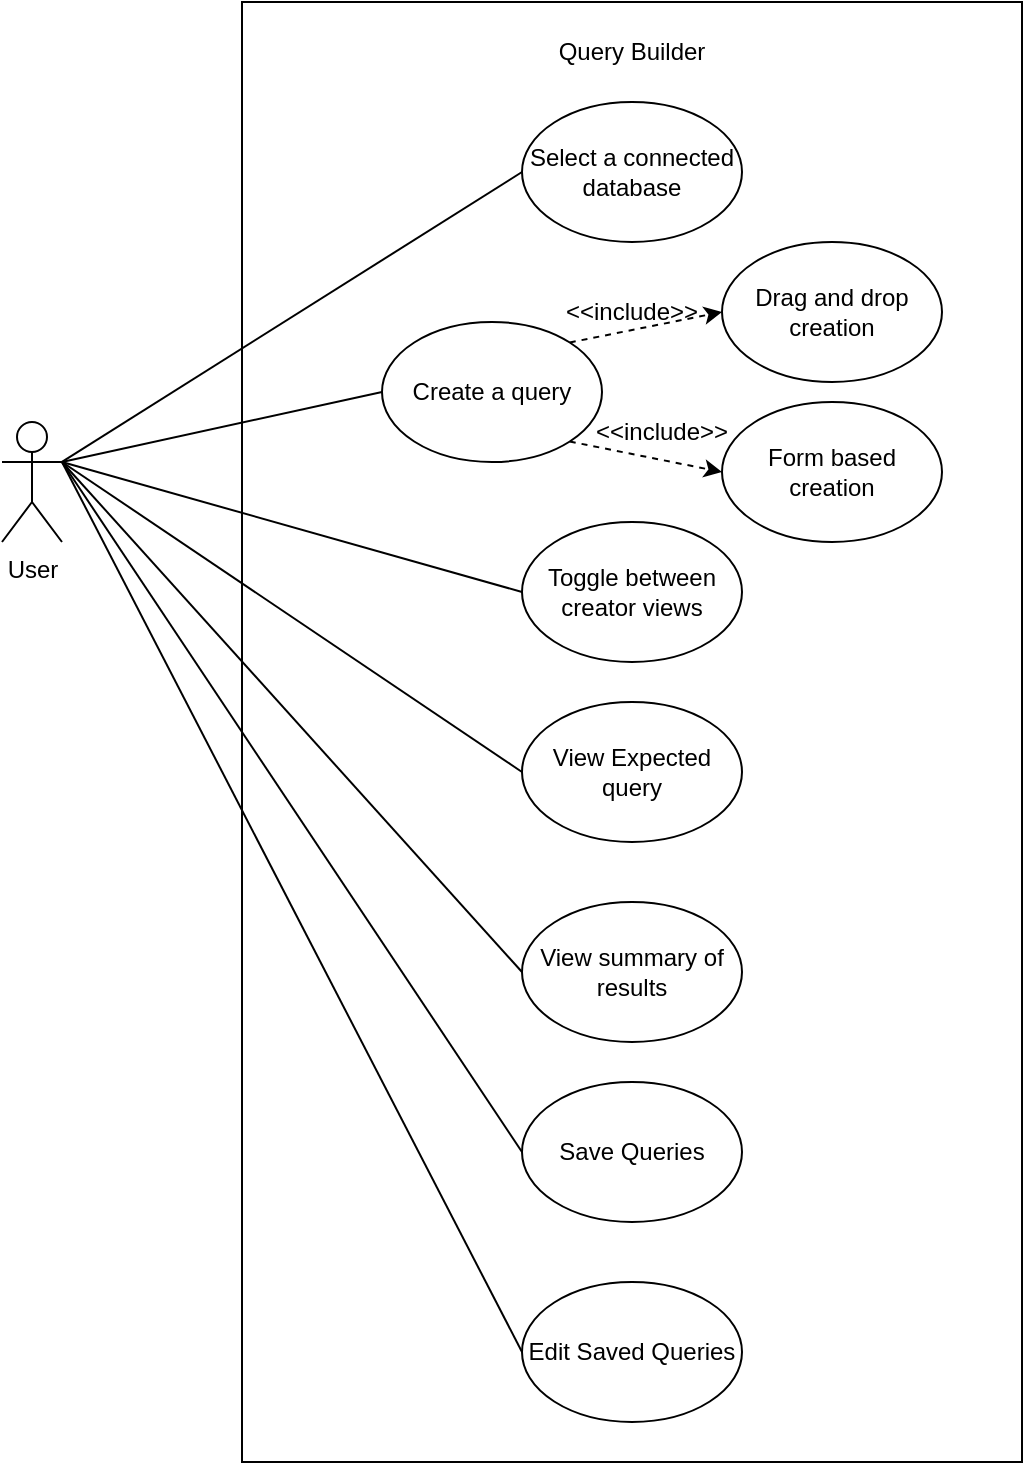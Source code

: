 <mxfile version="24.4.13" type="device">
  <diagram name="Page-1" id="By_XKrjmaqbHKeHy71JY">
    <mxGraphModel dx="1290" dy="557" grid="1" gridSize="10" guides="1" tooltips="1" connect="1" arrows="1" fold="1" page="1" pageScale="1" pageWidth="1100" pageHeight="850" math="0" shadow="0">
      <root>
        <mxCell id="0" />
        <mxCell id="1" parent="0" />
        <mxCell id="GURvenvLAb7qF1PrcJj2-1" value="" style="rounded=0;whiteSpace=wrap;html=1;" vertex="1" parent="1">
          <mxGeometry x="370" y="120" width="390" height="730" as="geometry" />
        </mxCell>
        <mxCell id="GURvenvLAb7qF1PrcJj2-2" value="User" style="shape=umlActor;verticalLabelPosition=bottom;verticalAlign=top;html=1;outlineConnect=0;" vertex="1" parent="1">
          <mxGeometry x="250" y="330" width="30" height="60" as="geometry" />
        </mxCell>
        <mxCell id="GURvenvLAb7qF1PrcJj2-3" value="Select a connected database" style="ellipse;whiteSpace=wrap;html=1;" vertex="1" parent="1">
          <mxGeometry x="510" y="170" width="110" height="70" as="geometry" />
        </mxCell>
        <mxCell id="GURvenvLAb7qF1PrcJj2-4" value="View Expected query" style="ellipse;whiteSpace=wrap;html=1;" vertex="1" parent="1">
          <mxGeometry x="510" y="470" width="110" height="70" as="geometry" />
        </mxCell>
        <mxCell id="GURvenvLAb7qF1PrcJj2-5" value="Create a query" style="ellipse;whiteSpace=wrap;html=1;" vertex="1" parent="1">
          <mxGeometry x="440" y="280" width="110" height="70" as="geometry" />
        </mxCell>
        <mxCell id="GURvenvLAb7qF1PrcJj2-6" value="" style="endArrow=none;html=1;rounded=0;entryX=0;entryY=0.5;entryDx=0;entryDy=0;exitX=1;exitY=0.333;exitDx=0;exitDy=0;exitPerimeter=0;" edge="1" parent="1" source="GURvenvLAb7qF1PrcJj2-2" target="GURvenvLAb7qF1PrcJj2-3">
          <mxGeometry width="50" height="50" relative="1" as="geometry">
            <mxPoint x="280" y="280" as="sourcePoint" />
            <mxPoint x="570" y="380" as="targetPoint" />
          </mxGeometry>
        </mxCell>
        <mxCell id="GURvenvLAb7qF1PrcJj2-7" value="" style="endArrow=none;html=1;rounded=0;entryX=0;entryY=0.5;entryDx=0;entryDy=0;exitX=1;exitY=0.333;exitDx=0;exitDy=0;exitPerimeter=0;" edge="1" parent="1" source="GURvenvLAb7qF1PrcJj2-2" target="GURvenvLAb7qF1PrcJj2-5">
          <mxGeometry width="50" height="50" relative="1" as="geometry">
            <mxPoint x="280" y="280" as="sourcePoint" />
            <mxPoint x="440" y="245" as="targetPoint" />
          </mxGeometry>
        </mxCell>
        <mxCell id="GURvenvLAb7qF1PrcJj2-8" value="" style="endArrow=none;html=1;rounded=0;exitX=1;exitY=0.333;exitDx=0;exitDy=0;exitPerimeter=0;entryX=0;entryY=0.5;entryDx=0;entryDy=0;" edge="1" parent="1" source="GURvenvLAb7qF1PrcJj2-2" target="GURvenvLAb7qF1PrcJj2-4">
          <mxGeometry width="50" height="50" relative="1" as="geometry">
            <mxPoint x="520" y="540" as="sourcePoint" />
            <mxPoint x="570" y="490" as="targetPoint" />
          </mxGeometry>
        </mxCell>
        <mxCell id="GURvenvLAb7qF1PrcJj2-9" value="Query Builder" style="text;html=1;align=center;verticalAlign=middle;whiteSpace=wrap;rounded=0;" vertex="1" parent="1">
          <mxGeometry x="480" y="130" width="170" height="30" as="geometry" />
        </mxCell>
        <mxCell id="GURvenvLAb7qF1PrcJj2-10" value="View summary of results" style="ellipse;whiteSpace=wrap;html=1;" vertex="1" parent="1">
          <mxGeometry x="510" y="570" width="110" height="70" as="geometry" />
        </mxCell>
        <mxCell id="GURvenvLAb7qF1PrcJj2-11" value="Toggle between creator views" style="ellipse;whiteSpace=wrap;html=1;" vertex="1" parent="1">
          <mxGeometry x="510" y="380" width="110" height="70" as="geometry" />
        </mxCell>
        <mxCell id="GURvenvLAb7qF1PrcJj2-12" value="" style="endArrow=none;html=1;rounded=0;exitX=1;exitY=0.333;exitDx=0;exitDy=0;exitPerimeter=0;entryX=0;entryY=0.5;entryDx=0;entryDy=0;" edge="1" parent="1" source="GURvenvLAb7qF1PrcJj2-2" target="GURvenvLAb7qF1PrcJj2-11">
          <mxGeometry width="50" height="50" relative="1" as="geometry">
            <mxPoint x="290" y="360" as="sourcePoint" />
            <mxPoint x="490" y="495" as="targetPoint" />
          </mxGeometry>
        </mxCell>
        <mxCell id="GURvenvLAb7qF1PrcJj2-13" value="" style="endArrow=none;html=1;rounded=0;exitX=1;exitY=0.333;exitDx=0;exitDy=0;exitPerimeter=0;entryX=0;entryY=0.5;entryDx=0;entryDy=0;" edge="1" parent="1" source="GURvenvLAb7qF1PrcJj2-2" target="GURvenvLAb7qF1PrcJj2-10">
          <mxGeometry width="50" height="50" relative="1" as="geometry">
            <mxPoint x="300" y="370" as="sourcePoint" />
            <mxPoint x="500" y="505" as="targetPoint" />
          </mxGeometry>
        </mxCell>
        <mxCell id="GURvenvLAb7qF1PrcJj2-16" value="Form based creation" style="ellipse;whiteSpace=wrap;html=1;" vertex="1" parent="1">
          <mxGeometry x="610" y="320" width="110" height="70" as="geometry" />
        </mxCell>
        <mxCell id="GURvenvLAb7qF1PrcJj2-17" value="Drag and drop creation" style="ellipse;whiteSpace=wrap;html=1;" vertex="1" parent="1">
          <mxGeometry x="610" y="240" width="110" height="70" as="geometry" />
        </mxCell>
        <mxCell id="GURvenvLAb7qF1PrcJj2-21" value="" style="endArrow=classic;html=1;rounded=0;entryX=0;entryY=0.5;entryDx=0;entryDy=0;exitX=1;exitY=0;exitDx=0;exitDy=0;dashed=1;" edge="1" parent="1" source="GURvenvLAb7qF1PrcJj2-5" target="GURvenvLAb7qF1PrcJj2-17">
          <mxGeometry width="50" height="50" relative="1" as="geometry">
            <mxPoint x="520" y="400" as="sourcePoint" />
            <mxPoint x="570" y="350" as="targetPoint" />
          </mxGeometry>
        </mxCell>
        <mxCell id="GURvenvLAb7qF1PrcJj2-22" value="" style="endArrow=classic;html=1;rounded=0;entryX=0;entryY=0.5;entryDx=0;entryDy=0;exitX=1;exitY=1;exitDx=0;exitDy=0;dashed=1;" edge="1" parent="1" source="GURvenvLAb7qF1PrcJj2-5" target="GURvenvLAb7qF1PrcJj2-16">
          <mxGeometry width="50" height="50" relative="1" as="geometry">
            <mxPoint x="544" y="300" as="sourcePoint" />
            <mxPoint x="620" y="285" as="targetPoint" />
          </mxGeometry>
        </mxCell>
        <mxCell id="GURvenvLAb7qF1PrcJj2-23" value="&amp;lt;&amp;lt;include&amp;gt;&amp;gt;" style="text;html=1;align=center;verticalAlign=middle;whiteSpace=wrap;rounded=0;" vertex="1" parent="1">
          <mxGeometry x="550" y="320" width="60" height="30" as="geometry" />
        </mxCell>
        <mxCell id="GURvenvLAb7qF1PrcJj2-24" value="&amp;lt;&amp;lt;include&amp;gt;&amp;gt;" style="text;html=1;align=center;verticalAlign=middle;whiteSpace=wrap;rounded=0;" vertex="1" parent="1">
          <mxGeometry x="535" y="260" width="60" height="30" as="geometry" />
        </mxCell>
        <mxCell id="GURvenvLAb7qF1PrcJj2-26" value="Save Queries" style="ellipse;whiteSpace=wrap;html=1;" vertex="1" parent="1">
          <mxGeometry x="510" y="660" width="110" height="70" as="geometry" />
        </mxCell>
        <mxCell id="GURvenvLAb7qF1PrcJj2-27" value="Edit Saved Queries" style="ellipse;whiteSpace=wrap;html=1;" vertex="1" parent="1">
          <mxGeometry x="510" y="760" width="110" height="70" as="geometry" />
        </mxCell>
        <mxCell id="GURvenvLAb7qF1PrcJj2-28" value="" style="endArrow=none;html=1;rounded=0;exitX=1;exitY=0.333;exitDx=0;exitDy=0;exitPerimeter=0;entryX=0;entryY=0.5;entryDx=0;entryDy=0;" edge="1" parent="1" source="GURvenvLAb7qF1PrcJj2-2" target="GURvenvLAb7qF1PrcJj2-26">
          <mxGeometry width="50" height="50" relative="1" as="geometry">
            <mxPoint x="290" y="360" as="sourcePoint" />
            <mxPoint x="520" y="615" as="targetPoint" />
          </mxGeometry>
        </mxCell>
        <mxCell id="GURvenvLAb7qF1PrcJj2-29" value="" style="endArrow=none;html=1;rounded=0;exitX=1;exitY=0.333;exitDx=0;exitDy=0;exitPerimeter=0;entryX=0;entryY=0.5;entryDx=0;entryDy=0;" edge="1" parent="1" source="GURvenvLAb7qF1PrcJj2-2" target="GURvenvLAb7qF1PrcJj2-27">
          <mxGeometry width="50" height="50" relative="1" as="geometry">
            <mxPoint x="290" y="360" as="sourcePoint" />
            <mxPoint x="520" y="705" as="targetPoint" />
          </mxGeometry>
        </mxCell>
      </root>
    </mxGraphModel>
  </diagram>
</mxfile>
